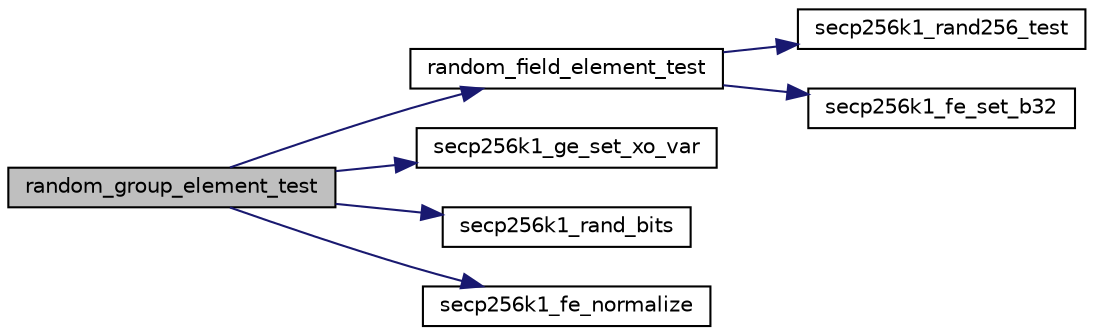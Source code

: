 digraph "random_group_element_test"
{
  edge [fontname="Helvetica",fontsize="10",labelfontname="Helvetica",labelfontsize="10"];
  node [fontname="Helvetica",fontsize="10",shape=record];
  rankdir="LR";
  Node575 [label="random_group_element_test",height=0.2,width=0.4,color="black", fillcolor="grey75", style="filled", fontcolor="black"];
  Node575 -> Node576 [color="midnightblue",fontsize="10",style="solid",fontname="Helvetica"];
  Node576 [label="random_field_element_test",height=0.2,width=0.4,color="black", fillcolor="white", style="filled",URL="$d5/d7f/tests_8c.html#af038dec65d22bf5050a82de7b4ad4bca"];
  Node576 -> Node577 [color="midnightblue",fontsize="10",style="solid",fontname="Helvetica"];
  Node577 [label="secp256k1_rand256_test",height=0.2,width=0.4,color="black", fillcolor="white", style="filled",URL="$dd/d0b/testrand_8h.html#ac7dd7cc19d5d0ae9b50791656b57af7b",tooltip="Generate a pseudorandom 32-byte array with long sequences of zero and one bits. "];
  Node576 -> Node578 [color="midnightblue",fontsize="10",style="solid",fontname="Helvetica"];
  Node578 [label="secp256k1_fe_set_b32",height=0.2,width=0.4,color="black", fillcolor="white", style="filled",URL="$d5/d5a/field_8h.html#a5c86a65052e3b135919c00fe2233a43d",tooltip="Set a field element equal to 32-byte big endian value. "];
  Node575 -> Node579 [color="midnightblue",fontsize="10",style="solid",fontname="Helvetica"];
  Node579 [label="secp256k1_ge_set_xo_var",height=0.2,width=0.4,color="black", fillcolor="white", style="filled",URL="$d9/dd1/group_8h.html#a3c3d9154b093bb4ed48ba55e4c28a0b5",tooltip="Set a group element (affine) equal to the point with the given X coordinate, and given oddness for Y..."];
  Node575 -> Node580 [color="midnightblue",fontsize="10",style="solid",fontname="Helvetica"];
  Node580 [label="secp256k1_rand_bits",height=0.2,width=0.4,color="black", fillcolor="white", style="filled",URL="$dd/d0b/testrand_8h.html#a70a3e97a30b94a77f4a59807ba01e6ba",tooltip="Generate a pseudorandom number in the range [0..2**bits-1]. "];
  Node575 -> Node581 [color="midnightblue",fontsize="10",style="solid",fontname="Helvetica"];
  Node581 [label="secp256k1_fe_normalize",height=0.2,width=0.4,color="black", fillcolor="white", style="filled",URL="$d5/d5a/field_8h.html#a8e925e94d5a7330d2ae68f6642d0c7b9",tooltip="Field element module. "];
}
